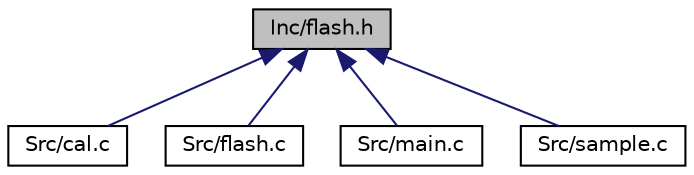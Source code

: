 digraph "Inc/flash.h"
{
  edge [fontname="Helvetica",fontsize="10",labelfontname="Helvetica",labelfontsize="10"];
  node [fontname="Helvetica",fontsize="10",shape=record];
  Node1 [label="Inc/flash.h",height=0.2,width=0.4,color="black", fillcolor="grey75", style="filled", fontcolor="black"];
  Node1 -> Node2 [dir="back",color="midnightblue",fontsize="10",style="solid"];
  Node2 [label="Src/cal.c",height=0.2,width=0.4,color="black", fillcolor="white", style="filled",URL="$cal_8c.html"];
  Node1 -> Node3 [dir="back",color="midnightblue",fontsize="10",style="solid"];
  Node3 [label="Src/flash.c",height=0.2,width=0.4,color="black", fillcolor="white", style="filled",URL="$flash_8c.html"];
  Node1 -> Node4 [dir="back",color="midnightblue",fontsize="10",style="solid"];
  Node4 [label="Src/main.c",height=0.2,width=0.4,color="black", fillcolor="white", style="filled",URL="$main_8c.html",tooltip=": Main program body "];
  Node1 -> Node5 [dir="back",color="midnightblue",fontsize="10",style="solid"];
  Node5 [label="Src/sample.c",height=0.2,width=0.4,color="black", fillcolor="white", style="filled",URL="$sample_8c.html"];
}
